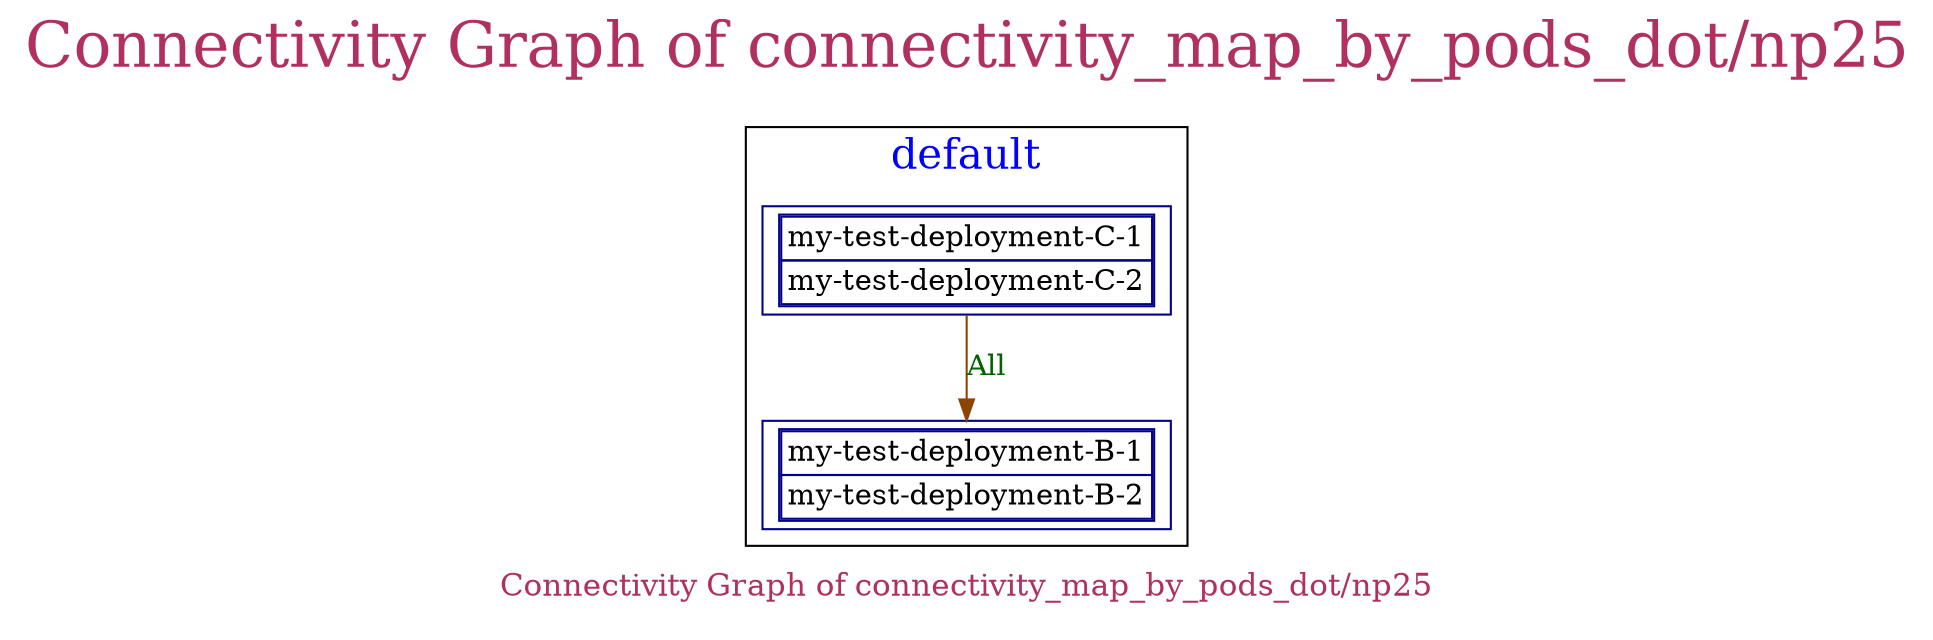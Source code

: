 // The Connectivity Graph of connectivity_map_by_pods_dot/np25
digraph {
	label="Connectivity Graph of connectivity_map_by_pods_dot/np25"	labelloc = "t"
	fontsize=30
	fontcolor=maroon
	subgraph cluster_map_explanation {
subgraph cluster_default_namespace{
	label="default"
	fontsize=20
	fontcolor=blue
	tooltip="Namespace"
	"default/my-test-deployment-B-1" [label=<<table border="1" cellspacing="0"><tr><td>my-test-deployment-B-1</td></tr><tr><td>my-test-deployment-B-2</td></tr></table>> shape=box color=blue4 tooltip="A set of workloads having exactly the same connectivity"]
	"default/my-test-deployment-C-1" [label=<<table border="1" cellspacing="0"><tr><td>my-test-deployment-C-1</td></tr><tr><td>my-test-deployment-C-2</td></tr></table>> shape=box color=blue4 tooltip="A set of workloads having exactly the same connectivity"]
}
	"default/my-test-deployment-C-1" -> "default/my-test-deployment-B-1"[label="All" labeltooltip="All" color=darkorange4 fontcolor=darkgreen dir=both arrowhead=normal arrowtail=none]
	color=white
	labelloc = "b"
	fontsize=15
	fontcolor=maroon
	}
}
